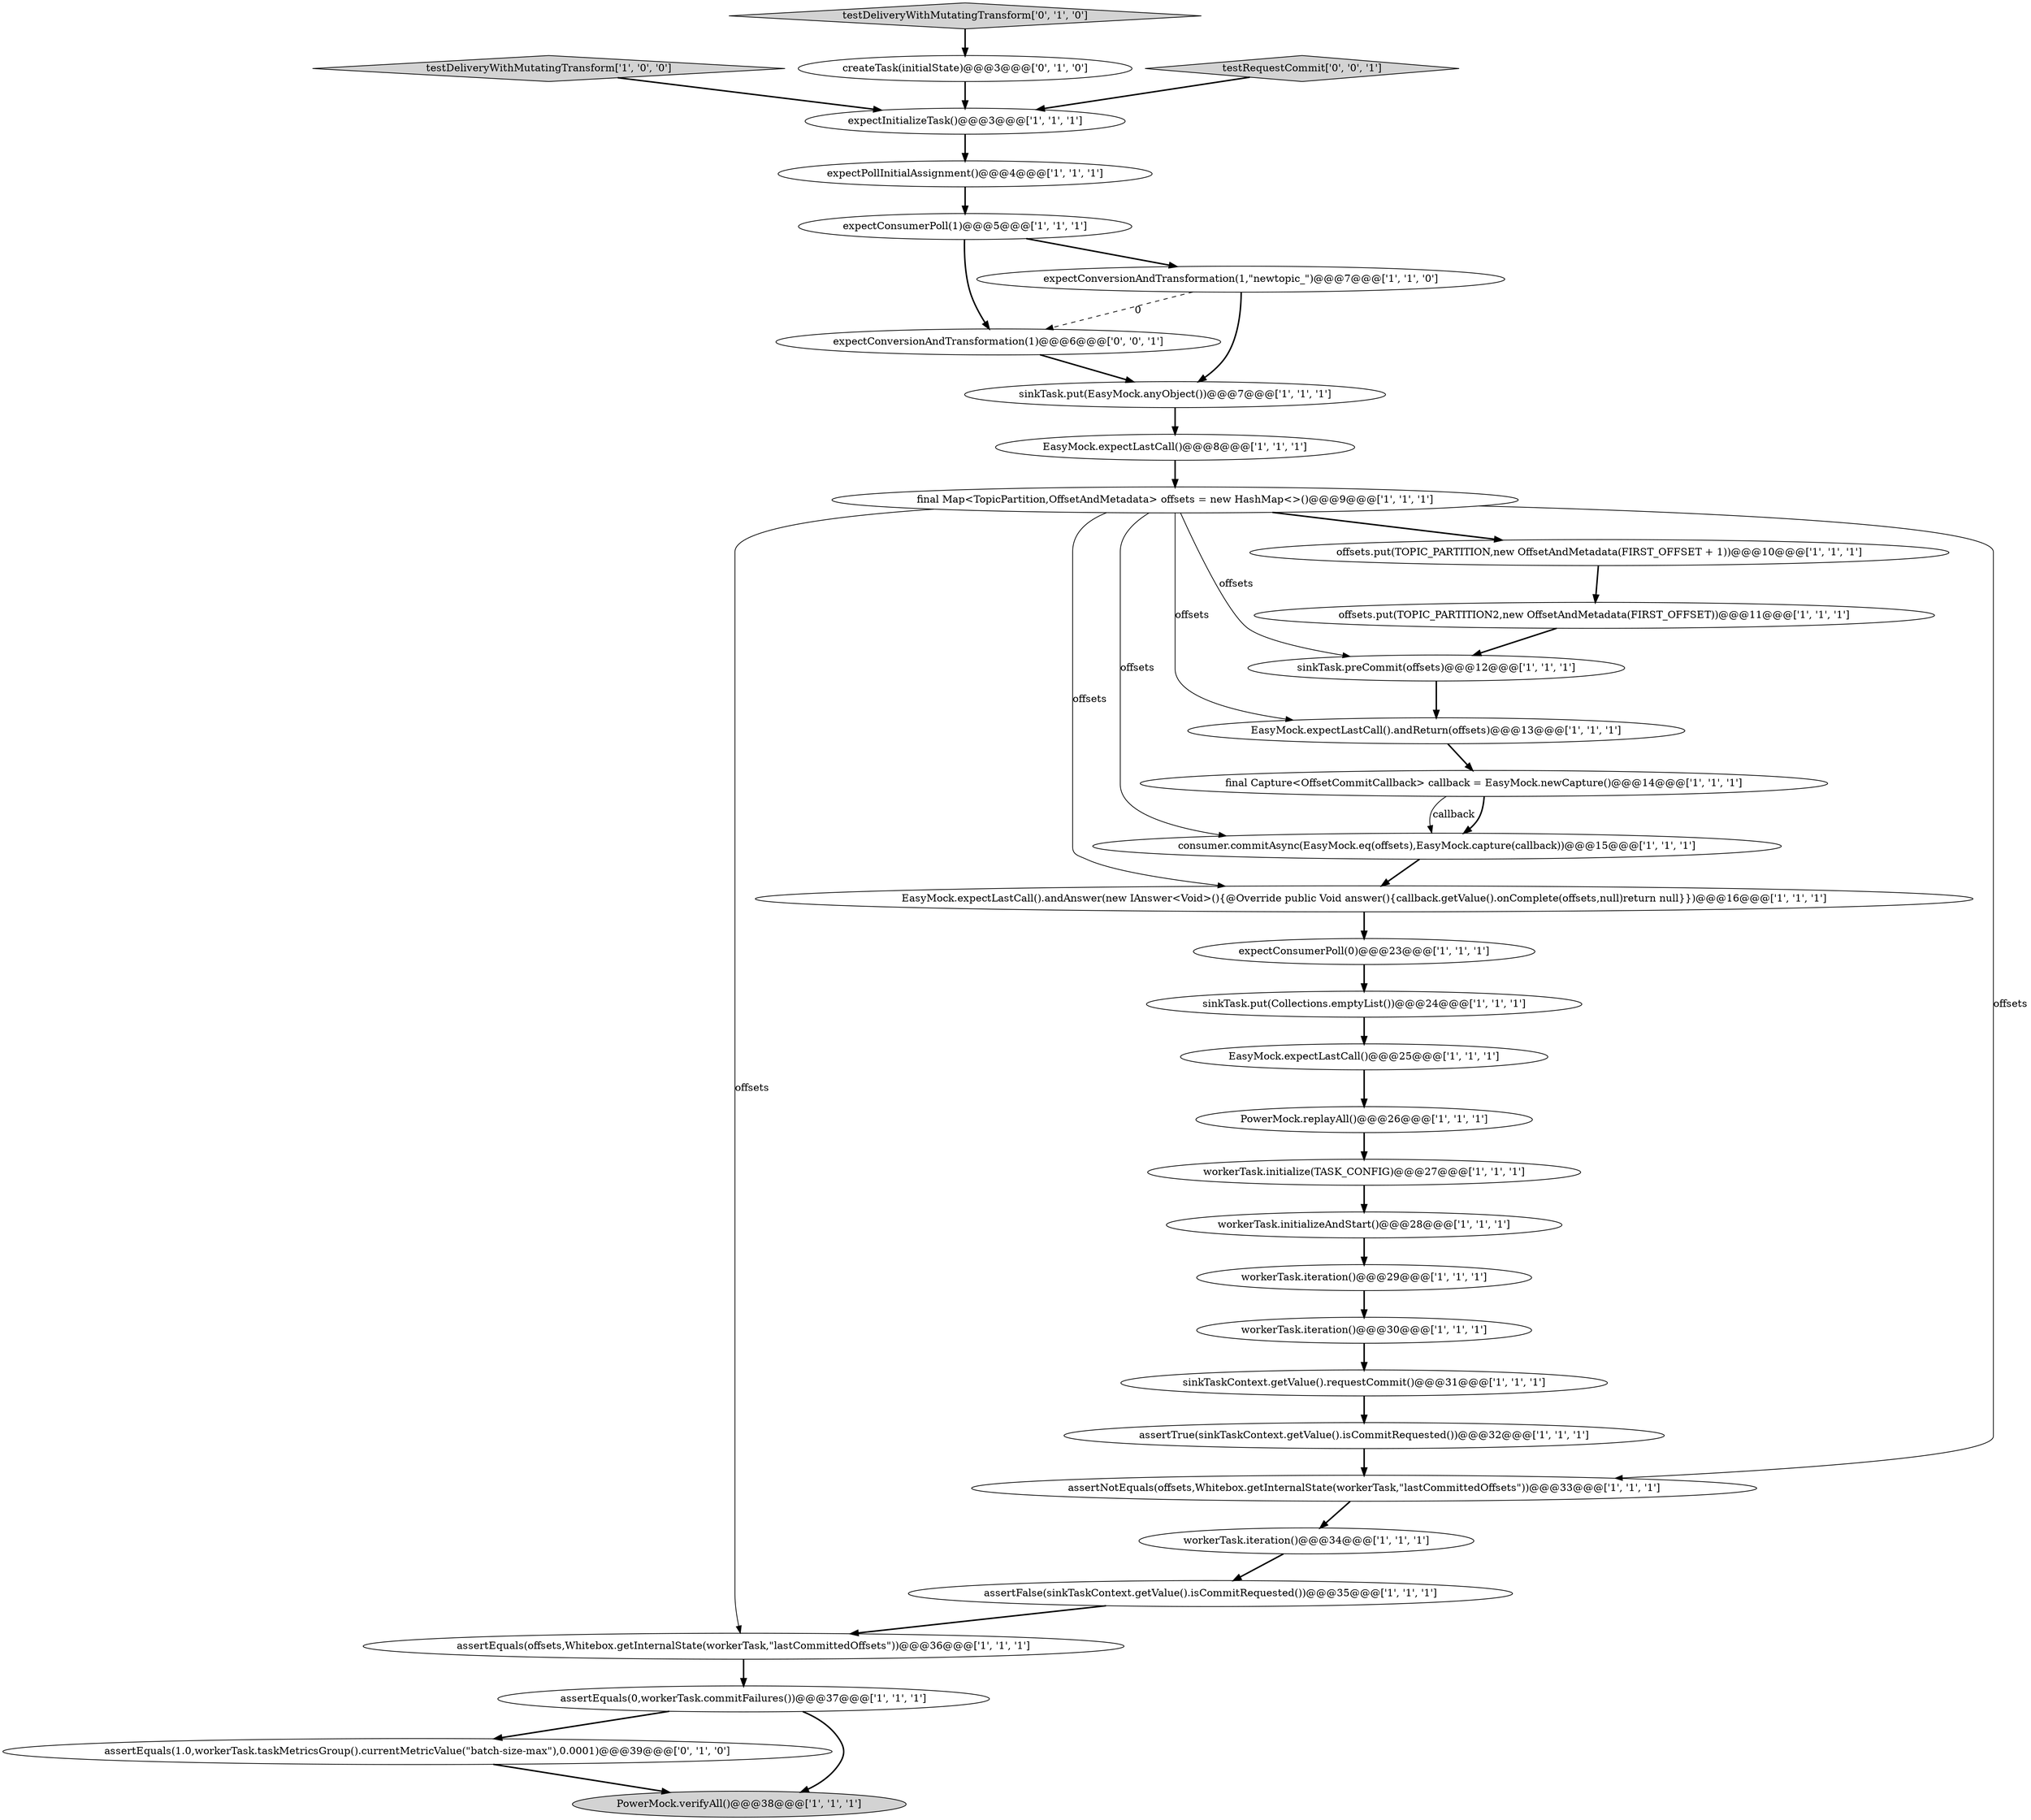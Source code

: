 digraph {
22 [style = filled, label = "sinkTask.preCommit(offsets)@@@12@@@['1', '1', '1']", fillcolor = white, shape = ellipse image = "AAA0AAABBB1BBB"];
8 [style = filled, label = "expectConsumerPoll(0)@@@23@@@['1', '1', '1']", fillcolor = white, shape = ellipse image = "AAA0AAABBB1BBB"];
5 [style = filled, label = "workerTask.initializeAndStart()@@@28@@@['1', '1', '1']", fillcolor = white, shape = ellipse image = "AAA0AAABBB1BBB"];
3 [style = filled, label = "assertTrue(sinkTaskContext.getValue().isCommitRequested())@@@32@@@['1', '1', '1']", fillcolor = white, shape = ellipse image = "AAA0AAABBB1BBB"];
16 [style = filled, label = "offsets.put(TOPIC_PARTITION2,new OffsetAndMetadata(FIRST_OFFSET))@@@11@@@['1', '1', '1']", fillcolor = white, shape = ellipse image = "AAA0AAABBB1BBB"];
2 [style = filled, label = "EasyMock.expectLastCall().andReturn(offsets)@@@13@@@['1', '1', '1']", fillcolor = white, shape = ellipse image = "AAA0AAABBB1BBB"];
4 [style = filled, label = "assertEquals(offsets,Whitebox.getInternalState(workerTask,\"lastCommittedOffsets\"))@@@36@@@['1', '1', '1']", fillcolor = white, shape = ellipse image = "AAA0AAABBB1BBB"];
15 [style = filled, label = "EasyMock.expectLastCall()@@@8@@@['1', '1', '1']", fillcolor = white, shape = ellipse image = "AAA0AAABBB1BBB"];
6 [style = filled, label = "sinkTask.put(EasyMock.anyObject())@@@7@@@['1', '1', '1']", fillcolor = white, shape = ellipse image = "AAA0AAABBB1BBB"];
9 [style = filled, label = "expectInitializeTask()@@@3@@@['1', '1', '1']", fillcolor = white, shape = ellipse image = "AAA0AAABBB1BBB"];
24 [style = filled, label = "sinkTask.put(Collections.emptyList())@@@24@@@['1', '1', '1']", fillcolor = white, shape = ellipse image = "AAA0AAABBB1BBB"];
29 [style = filled, label = "final Capture<OffsetCommitCallback> callback = EasyMock.newCapture()@@@14@@@['1', '1', '1']", fillcolor = white, shape = ellipse image = "AAA0AAABBB1BBB"];
34 [style = filled, label = "expectConversionAndTransformation(1)@@@6@@@['0', '0', '1']", fillcolor = white, shape = ellipse image = "AAA0AAABBB3BBB"];
0 [style = filled, label = "workerTask.iteration()@@@30@@@['1', '1', '1']", fillcolor = white, shape = ellipse image = "AAA0AAABBB1BBB"];
7 [style = filled, label = "testDeliveryWithMutatingTransform['1', '0', '0']", fillcolor = lightgray, shape = diamond image = "AAA0AAABBB1BBB"];
33 [style = filled, label = "assertEquals(1.0,workerTask.taskMetricsGroup().currentMetricValue(\"batch-size-max\"),0.0001)@@@39@@@['0', '1', '0']", fillcolor = white, shape = ellipse image = "AAA1AAABBB2BBB"];
1 [style = filled, label = "expectConsumerPoll(1)@@@5@@@['1', '1', '1']", fillcolor = white, shape = ellipse image = "AAA0AAABBB1BBB"];
11 [style = filled, label = "workerTask.initialize(TASK_CONFIG)@@@27@@@['1', '1', '1']", fillcolor = white, shape = ellipse image = "AAA0AAABBB1BBB"];
17 [style = filled, label = "assertNotEquals(offsets,Whitebox.getInternalState(workerTask,\"lastCommittedOffsets\"))@@@33@@@['1', '1', '1']", fillcolor = white, shape = ellipse image = "AAA0AAABBB1BBB"];
21 [style = filled, label = "EasyMock.expectLastCall().andAnswer(new IAnswer<Void>(){@Override public Void answer(){callback.getValue().onComplete(offsets,null)return null}})@@@16@@@['1', '1', '1']", fillcolor = white, shape = ellipse image = "AAA0AAABBB1BBB"];
25 [style = filled, label = "assertFalse(sinkTaskContext.getValue().isCommitRequested())@@@35@@@['1', '1', '1']", fillcolor = white, shape = ellipse image = "AAA0AAABBB1BBB"];
26 [style = filled, label = "assertEquals(0,workerTask.commitFailures())@@@37@@@['1', '1', '1']", fillcolor = white, shape = ellipse image = "AAA0AAABBB1BBB"];
27 [style = filled, label = "PowerMock.replayAll()@@@26@@@['1', '1', '1']", fillcolor = white, shape = ellipse image = "AAA0AAABBB1BBB"];
28 [style = filled, label = "final Map<TopicPartition,OffsetAndMetadata> offsets = new HashMap<>()@@@9@@@['1', '1', '1']", fillcolor = white, shape = ellipse image = "AAA0AAABBB1BBB"];
31 [style = filled, label = "createTask(initialState)@@@3@@@['0', '1', '0']", fillcolor = white, shape = ellipse image = "AAA1AAABBB2BBB"];
14 [style = filled, label = "PowerMock.verifyAll()@@@38@@@['1', '1', '1']", fillcolor = lightgray, shape = ellipse image = "AAA0AAABBB1BBB"];
23 [style = filled, label = "expectConversionAndTransformation(1,\"newtopic_\")@@@7@@@['1', '1', '0']", fillcolor = white, shape = ellipse image = "AAA0AAABBB1BBB"];
13 [style = filled, label = "workerTask.iteration()@@@29@@@['1', '1', '1']", fillcolor = white, shape = ellipse image = "AAA0AAABBB1BBB"];
35 [style = filled, label = "testRequestCommit['0', '0', '1']", fillcolor = lightgray, shape = diamond image = "AAA0AAABBB3BBB"];
10 [style = filled, label = "sinkTaskContext.getValue().requestCommit()@@@31@@@['1', '1', '1']", fillcolor = white, shape = ellipse image = "AAA0AAABBB1BBB"];
20 [style = filled, label = "expectPollInitialAssignment()@@@4@@@['1', '1', '1']", fillcolor = white, shape = ellipse image = "AAA0AAABBB1BBB"];
12 [style = filled, label = "workerTask.iteration()@@@34@@@['1', '1', '1']", fillcolor = white, shape = ellipse image = "AAA0AAABBB1BBB"];
32 [style = filled, label = "testDeliveryWithMutatingTransform['0', '1', '0']", fillcolor = lightgray, shape = diamond image = "AAA0AAABBB2BBB"];
30 [style = filled, label = "EasyMock.expectLastCall()@@@25@@@['1', '1', '1']", fillcolor = white, shape = ellipse image = "AAA0AAABBB1BBB"];
19 [style = filled, label = "consumer.commitAsync(EasyMock.eq(offsets),EasyMock.capture(callback))@@@15@@@['1', '1', '1']", fillcolor = white, shape = ellipse image = "AAA0AAABBB1BBB"];
18 [style = filled, label = "offsets.put(TOPIC_PARTITION,new OffsetAndMetadata(FIRST_OFFSET + 1))@@@10@@@['1', '1', '1']", fillcolor = white, shape = ellipse image = "AAA0AAABBB1BBB"];
22->2 [style = bold, label=""];
12->25 [style = bold, label=""];
28->21 [style = solid, label="offsets"];
29->19 [style = bold, label=""];
29->19 [style = solid, label="callback"];
4->26 [style = bold, label=""];
6->15 [style = bold, label=""];
13->0 [style = bold, label=""];
31->9 [style = bold, label=""];
34->6 [style = bold, label=""];
7->9 [style = bold, label=""];
28->19 [style = solid, label="offsets"];
9->20 [style = bold, label=""];
26->33 [style = bold, label=""];
21->8 [style = bold, label=""];
17->12 [style = bold, label=""];
16->22 [style = bold, label=""];
1->23 [style = bold, label=""];
24->30 [style = bold, label=""];
27->11 [style = bold, label=""];
26->14 [style = bold, label=""];
28->22 [style = solid, label="offsets"];
20->1 [style = bold, label=""];
5->13 [style = bold, label=""];
10->3 [style = bold, label=""];
28->2 [style = solid, label="offsets"];
30->27 [style = bold, label=""];
0->10 [style = bold, label=""];
15->28 [style = bold, label=""];
19->21 [style = bold, label=""];
3->17 [style = bold, label=""];
25->4 [style = bold, label=""];
23->6 [style = bold, label=""];
23->34 [style = dashed, label="0"];
2->29 [style = bold, label=""];
32->31 [style = bold, label=""];
18->16 [style = bold, label=""];
28->18 [style = bold, label=""];
33->14 [style = bold, label=""];
8->24 [style = bold, label=""];
35->9 [style = bold, label=""];
1->34 [style = bold, label=""];
28->17 [style = solid, label="offsets"];
11->5 [style = bold, label=""];
28->4 [style = solid, label="offsets"];
}
